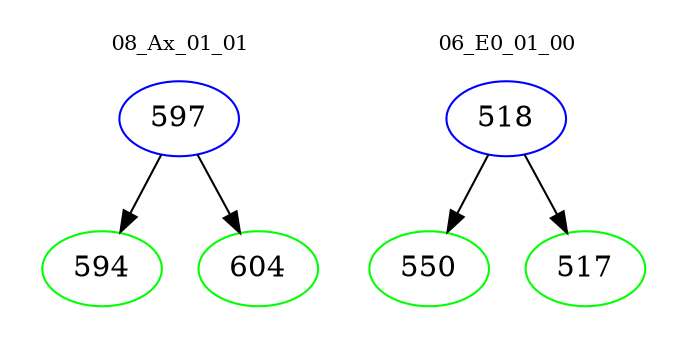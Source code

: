 digraph{
subgraph cluster_0 {
color = white
label = "08_Ax_01_01";
fontsize=10;
T0_597 [label="597", color="blue"]
T0_597 -> T0_594 [color="black"]
T0_594 [label="594", color="green"]
T0_597 -> T0_604 [color="black"]
T0_604 [label="604", color="green"]
}
subgraph cluster_1 {
color = white
label = "06_E0_01_00";
fontsize=10;
T1_518 [label="518", color="blue"]
T1_518 -> T1_550 [color="black"]
T1_550 [label="550", color="green"]
T1_518 -> T1_517 [color="black"]
T1_517 [label="517", color="green"]
}
}
